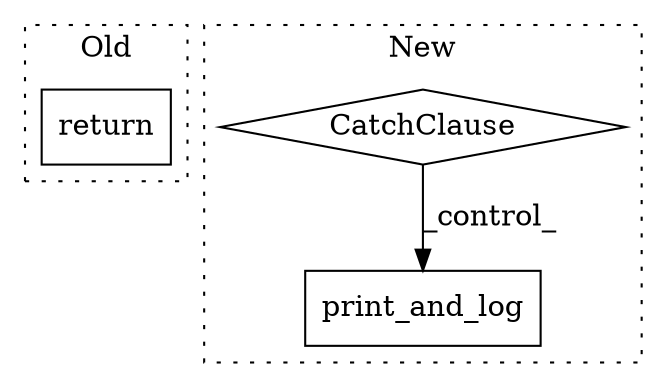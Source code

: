 digraph G {
subgraph cluster0 {
1 [label="return" a="41" s="1819" l="7" shape="box"];
label = "Old";
style="dotted";
}
subgraph cluster1 {
2 [label="print_and_log" a="32" s="2222,2297" l="14,1" shape="box"];
3 [label="CatchClause" a="12" s="2154,2212" l="11,2" shape="diamond"];
label = "New";
style="dotted";
}
3 -> 2 [label="_control_"];
}